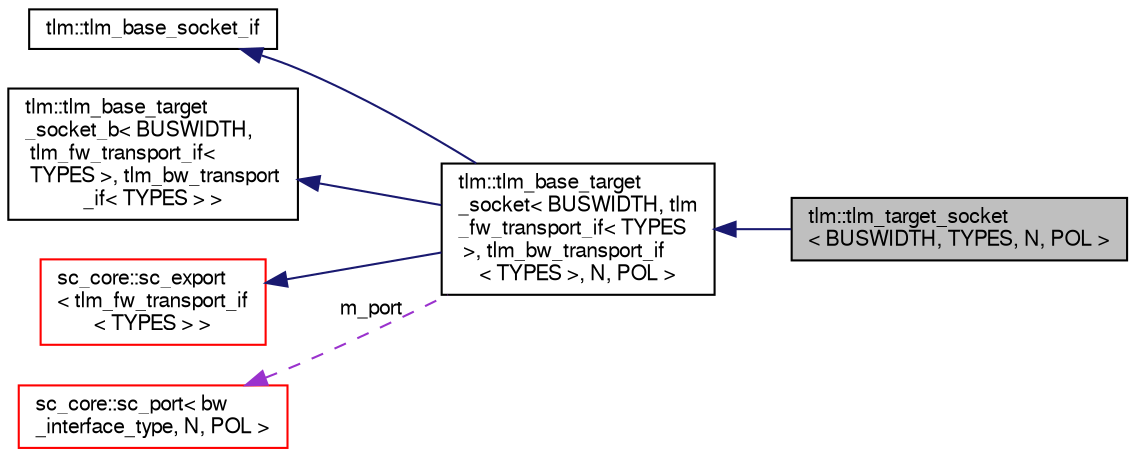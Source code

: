 digraph "tlm::tlm_target_socket&lt; BUSWIDTH, TYPES, N, POL &gt;"
{
  edge [fontname="FreeSans",fontsize="10",labelfontname="FreeSans",labelfontsize="10"];
  node [fontname="FreeSans",fontsize="10",shape=record];
  rankdir="LR";
  Node11 [label="tlm::tlm_target_socket\l\< BUSWIDTH, TYPES, N, POL \>",height=0.2,width=0.4,color="black", fillcolor="grey75", style="filled", fontcolor="black"];
  Node12 -> Node11 [dir="back",color="midnightblue",fontsize="10",style="solid",fontname="FreeSans"];
  Node12 [label="tlm::tlm_base_target\l_socket\< BUSWIDTH, tlm\l_fw_transport_if\< TYPES\l \>, tlm_bw_transport_if\l\< TYPES \>, N, POL \>",height=0.2,width=0.4,color="black", fillcolor="white", style="filled",URL="$a02511.html"];
  Node13 -> Node12 [dir="back",color="midnightblue",fontsize="10",style="solid",fontname="FreeSans"];
  Node13 [label="tlm::tlm_base_socket_if",height=0.2,width=0.4,color="black", fillcolor="white", style="filled",URL="$a02499.html"];
  Node14 -> Node12 [dir="back",color="midnightblue",fontsize="10",style="solid",fontname="FreeSans"];
  Node14 [label="tlm::tlm_base_target\l_socket_b\< BUSWIDTH,\l tlm_fw_transport_if\<\l TYPES \>, tlm_bw_transport\l_if\< TYPES \> \>",height=0.2,width=0.4,color="black", fillcolor="white", style="filled",URL="$a02507.html"];
  Node15 -> Node12 [dir="back",color="midnightblue",fontsize="10",style="solid",fontname="FreeSans"];
  Node15 [label="sc_core::sc_export\l\< tlm_fw_transport_if\l\< TYPES \> \>",height=0.2,width=0.4,color="red", fillcolor="white", style="filled",URL="/mnt/c/Users/fangk/Documents/hdl-playground/lib/systemc-2.3.3/objdir/docs/sysc/doxygen/systemc.tag$a01144.html"];
  Node18 -> Node12 [dir="back",color="darkorchid3",fontsize="10",style="dashed",label=" m_port" ,fontname="FreeSans"];
  Node18 [label="sc_core::sc_port\< bw\l_interface_type, N, POL \>",height=0.2,width=0.4,color="red", fillcolor="white", style="filled",URL="/mnt/c/Users/fangk/Documents/hdl-playground/lib/systemc-2.3.3/objdir/docs/sysc/doxygen/systemc.tag$a01224.html"];
}
